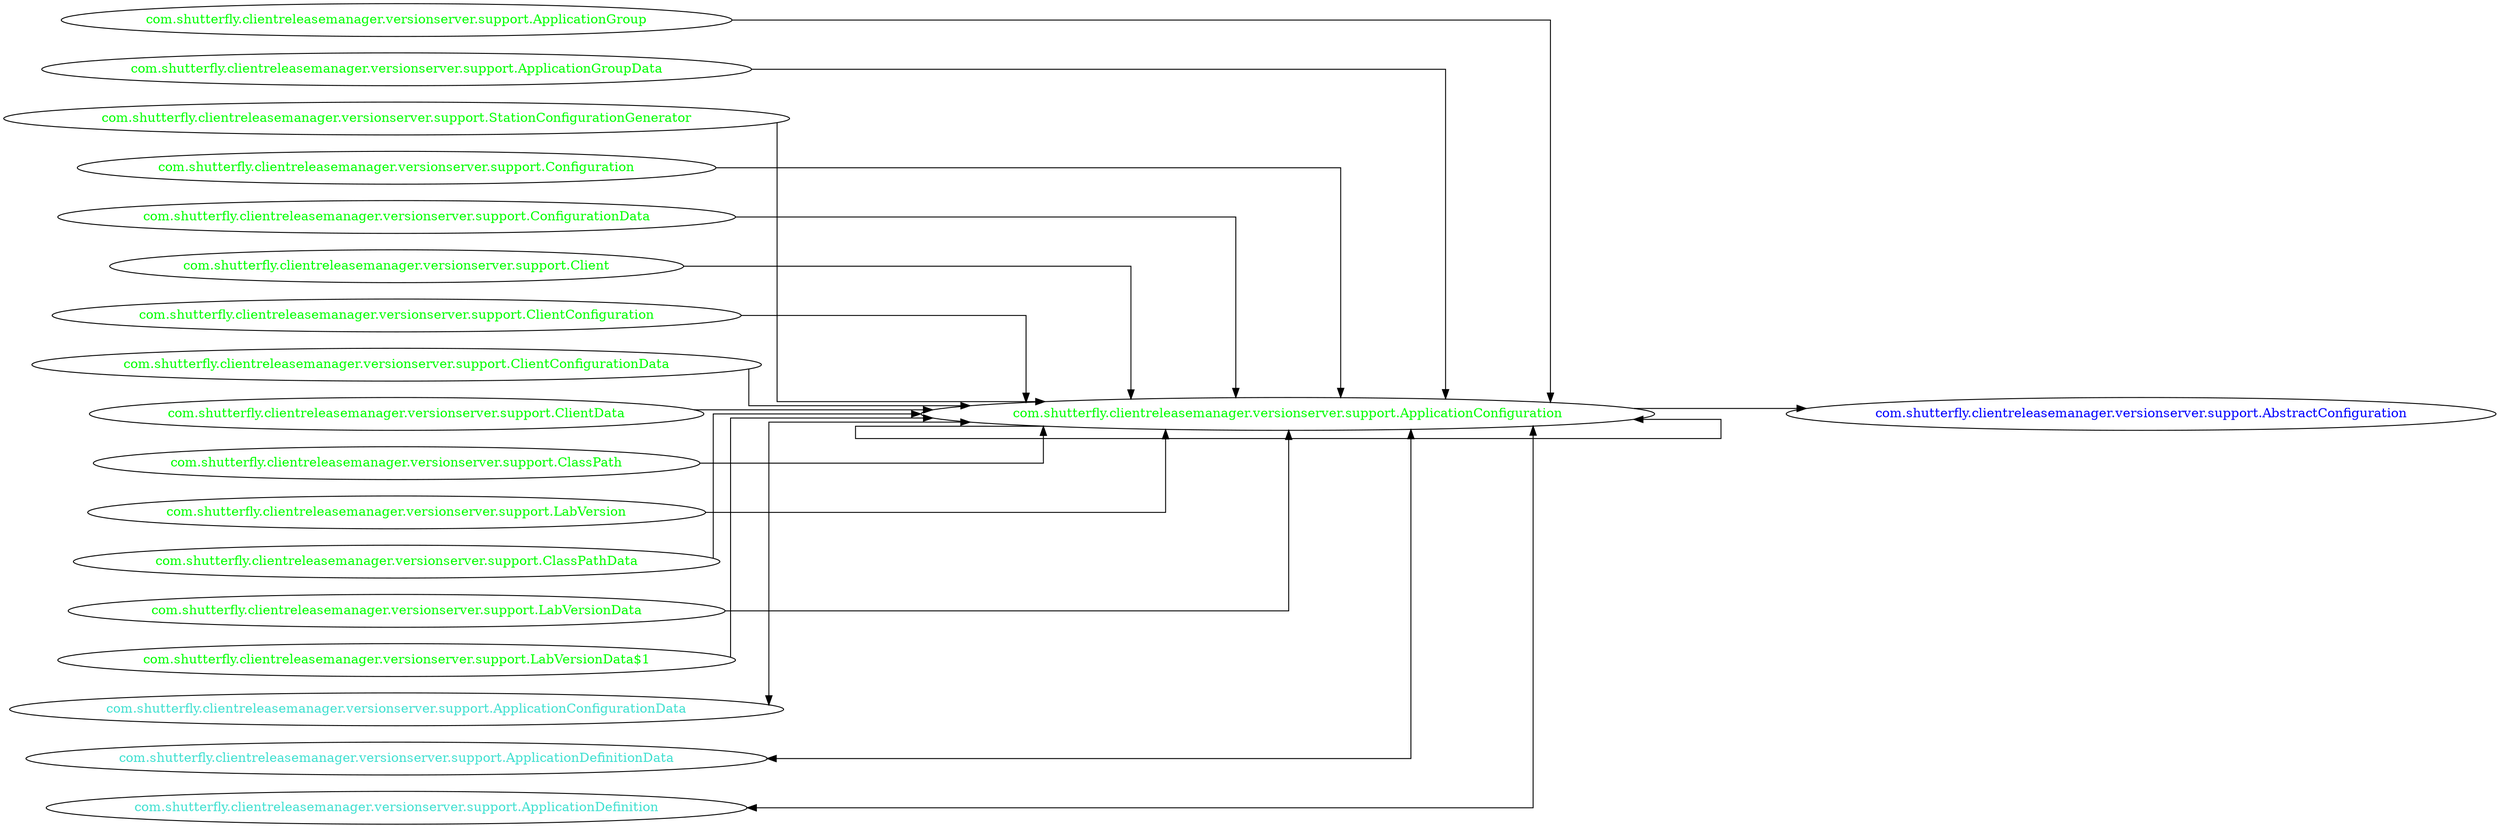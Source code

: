 digraph dependencyGraph {
 concentrate=true;
 ranksep="2.0";
 rankdir="LR"; 
 splines="ortho";
"com.shutterfly.clientreleasemanager.versionserver.support.ApplicationConfiguration" [fontcolor="red"];
"com.shutterfly.clientreleasemanager.versionserver.support.AbstractConfiguration" [ fontcolor="blue" ];
"com.shutterfly.clientreleasemanager.versionserver.support.ApplicationConfiguration"->"com.shutterfly.clientreleasemanager.versionserver.support.AbstractConfiguration";
"com.shutterfly.clientreleasemanager.versionserver.support.ApplicationGroup" [ fontcolor="green" ];
"com.shutterfly.clientreleasemanager.versionserver.support.ApplicationGroup"->"com.shutterfly.clientreleasemanager.versionserver.support.ApplicationConfiguration";
"com.shutterfly.clientreleasemanager.versionserver.support.ApplicationGroupData" [ fontcolor="green" ];
"com.shutterfly.clientreleasemanager.versionserver.support.ApplicationGroupData"->"com.shutterfly.clientreleasemanager.versionserver.support.ApplicationConfiguration";
"com.shutterfly.clientreleasemanager.versionserver.support.StationConfigurationGenerator" [ fontcolor="green" ];
"com.shutterfly.clientreleasemanager.versionserver.support.StationConfigurationGenerator"->"com.shutterfly.clientreleasemanager.versionserver.support.ApplicationConfiguration";
"com.shutterfly.clientreleasemanager.versionserver.support.ApplicationConfiguration" [ fontcolor="green" ];
"com.shutterfly.clientreleasemanager.versionserver.support.ApplicationConfiguration"->"com.shutterfly.clientreleasemanager.versionserver.support.ApplicationConfiguration";
"com.shutterfly.clientreleasemanager.versionserver.support.Configuration" [ fontcolor="green" ];
"com.shutterfly.clientreleasemanager.versionserver.support.Configuration"->"com.shutterfly.clientreleasemanager.versionserver.support.ApplicationConfiguration";
"com.shutterfly.clientreleasemanager.versionserver.support.ConfigurationData" [ fontcolor="green" ];
"com.shutterfly.clientreleasemanager.versionserver.support.ConfigurationData"->"com.shutterfly.clientreleasemanager.versionserver.support.ApplicationConfiguration";
"com.shutterfly.clientreleasemanager.versionserver.support.Client" [ fontcolor="green" ];
"com.shutterfly.clientreleasemanager.versionserver.support.Client"->"com.shutterfly.clientreleasemanager.versionserver.support.ApplicationConfiguration";
"com.shutterfly.clientreleasemanager.versionserver.support.ClientConfiguration" [ fontcolor="green" ];
"com.shutterfly.clientreleasemanager.versionserver.support.ClientConfiguration"->"com.shutterfly.clientreleasemanager.versionserver.support.ApplicationConfiguration";
"com.shutterfly.clientreleasemanager.versionserver.support.ClientConfigurationData" [ fontcolor="green" ];
"com.shutterfly.clientreleasemanager.versionserver.support.ClientConfigurationData"->"com.shutterfly.clientreleasemanager.versionserver.support.ApplicationConfiguration";
"com.shutterfly.clientreleasemanager.versionserver.support.ClientData" [ fontcolor="green" ];
"com.shutterfly.clientreleasemanager.versionserver.support.ClientData"->"com.shutterfly.clientreleasemanager.versionserver.support.ApplicationConfiguration";
"com.shutterfly.clientreleasemanager.versionserver.support.ClassPath" [ fontcolor="green" ];
"com.shutterfly.clientreleasemanager.versionserver.support.ClassPath"->"com.shutterfly.clientreleasemanager.versionserver.support.ApplicationConfiguration";
"com.shutterfly.clientreleasemanager.versionserver.support.LabVersion" [ fontcolor="green" ];
"com.shutterfly.clientreleasemanager.versionserver.support.LabVersion"->"com.shutterfly.clientreleasemanager.versionserver.support.ApplicationConfiguration";
"com.shutterfly.clientreleasemanager.versionserver.support.ClassPathData" [ fontcolor="green" ];
"com.shutterfly.clientreleasemanager.versionserver.support.ClassPathData"->"com.shutterfly.clientreleasemanager.versionserver.support.ApplicationConfiguration";
"com.shutterfly.clientreleasemanager.versionserver.support.LabVersionData" [ fontcolor="green" ];
"com.shutterfly.clientreleasemanager.versionserver.support.LabVersionData"->"com.shutterfly.clientreleasemanager.versionserver.support.ApplicationConfiguration";
"com.shutterfly.clientreleasemanager.versionserver.support.LabVersionData$1" [ fontcolor="green" ];
"com.shutterfly.clientreleasemanager.versionserver.support.LabVersionData$1"->"com.shutterfly.clientreleasemanager.versionserver.support.ApplicationConfiguration";
"com.shutterfly.clientreleasemanager.versionserver.support.ApplicationConfigurationData" [ fontcolor="turquoise" ];
"com.shutterfly.clientreleasemanager.versionserver.support.ApplicationConfigurationData"->"com.shutterfly.clientreleasemanager.versionserver.support.ApplicationConfiguration" [dir=both];
"com.shutterfly.clientreleasemanager.versionserver.support.ApplicationDefinitionData" [ fontcolor="turquoise" ];
"com.shutterfly.clientreleasemanager.versionserver.support.ApplicationDefinitionData"->"com.shutterfly.clientreleasemanager.versionserver.support.ApplicationConfiguration" [dir=both];
"com.shutterfly.clientreleasemanager.versionserver.support.ApplicationDefinition" [ fontcolor="turquoise" ];
"com.shutterfly.clientreleasemanager.versionserver.support.ApplicationDefinition"->"com.shutterfly.clientreleasemanager.versionserver.support.ApplicationConfiguration" [dir=both];
}